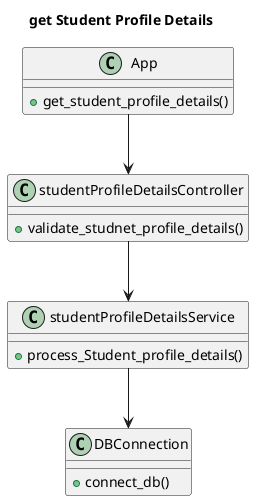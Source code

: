 @startuml ""
title get Student Profile Details

class App {
    +get_student_profile_details()
}

class studentProfileDetailsController {
    +validate_studnet_profile_details()
}

class studentProfileDetailsService {
    +process_Student_profile_details()
}

class DBConnection {
    +connect_db()
}

App --> studentProfileDetailsController
studentProfileDetailsController --> studentProfileDetailsService 
studentProfileDetailsService --> DBConnection

@enduml
